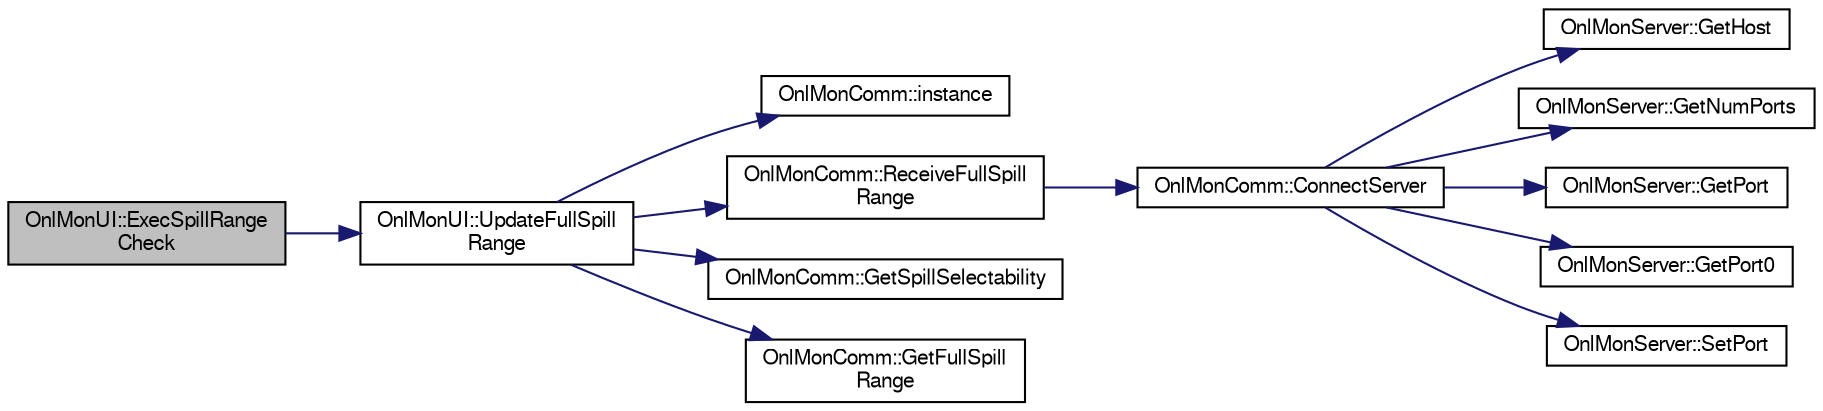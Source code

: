 digraph "OnlMonUI::ExecSpillRangeCheck"
{
  bgcolor="transparent";
  edge [fontname="FreeSans",fontsize="10",labelfontname="FreeSans",labelfontsize="10"];
  node [fontname="FreeSans",fontsize="10",shape=record];
  rankdir="LR";
  Node1 [label="OnlMonUI::ExecSpillRange\lCheck",height=0.2,width=0.4,color="black", fillcolor="grey75", style="filled" fontcolor="black"];
  Node1 -> Node2 [color="midnightblue",fontsize="10",style="solid",fontname="FreeSans"];
  Node2 [label="OnlMonUI::UpdateFullSpill\lRange",height=0.2,width=0.4,color="black",URL="$d1/de7/classOnlMonUI.html#a1606bcb6ab4e21a81922b7cbe1e6bd6f"];
  Node2 -> Node3 [color="midnightblue",fontsize="10",style="solid",fontname="FreeSans"];
  Node3 [label="OnlMonComm::instance",height=0.2,width=0.4,color="black",URL="$d9/d95/classOnlMonComm.html#a2702d6965a37f5a31ff1dd2bd1032ab9"];
  Node2 -> Node4 [color="midnightblue",fontsize="10",style="solid",fontname="FreeSans"];
  Node4 [label="OnlMonComm::ReceiveFullSpill\lRange",height=0.2,width=0.4,color="black",URL="$d9/d95/classOnlMonComm.html#ad0d97e9ce09fc86214da2a1faafc168d"];
  Node4 -> Node5 [color="midnightblue",fontsize="10",style="solid",fontname="FreeSans"];
  Node5 [label="OnlMonComm::ConnectServer",height=0.2,width=0.4,color="black",URL="$d9/d95/classOnlMonComm.html#a91f9642e78353475eefc888c326a6c4b"];
  Node5 -> Node6 [color="midnightblue",fontsize="10",style="solid",fontname="FreeSans"];
  Node6 [label="OnlMonServer::GetHost",height=0.2,width=0.4,color="black",URL="$d8/d38/classOnlMonServer.html#a1e7b873bc5d67dcede30725ad2cafd6c"];
  Node5 -> Node7 [color="midnightblue",fontsize="10",style="solid",fontname="FreeSans"];
  Node7 [label="OnlMonServer::GetNumPorts",height=0.2,width=0.4,color="black",URL="$d8/d38/classOnlMonServer.html#aa93416503a6a72a123a336dc827b6f41"];
  Node5 -> Node8 [color="midnightblue",fontsize="10",style="solid",fontname="FreeSans"];
  Node8 [label="OnlMonServer::GetPort",height=0.2,width=0.4,color="black",URL="$d8/d38/classOnlMonServer.html#a127778f90627b20bb428496ca7cfd6b9"];
  Node5 -> Node9 [color="midnightblue",fontsize="10",style="solid",fontname="FreeSans"];
  Node9 [label="OnlMonServer::GetPort0",height=0.2,width=0.4,color="black",URL="$d8/d38/classOnlMonServer.html#a52de76d27f9e8745d0c35f97e5970fbb"];
  Node5 -> Node10 [color="midnightblue",fontsize="10",style="solid",fontname="FreeSans"];
  Node10 [label="OnlMonServer::SetPort",height=0.2,width=0.4,color="black",URL="$d8/d38/classOnlMonServer.html#a6ec9ddf73836595d0fa269d5196898b6"];
  Node2 -> Node11 [color="midnightblue",fontsize="10",style="solid",fontname="FreeSans"];
  Node11 [label="OnlMonComm::GetSpillSelectability",height=0.2,width=0.4,color="black",URL="$d9/d95/classOnlMonComm.html#afb904a339e037649ccd461dad49f6d6f"];
  Node2 -> Node12 [color="midnightblue",fontsize="10",style="solid",fontname="FreeSans"];
  Node12 [label="OnlMonComm::GetFullSpill\lRange",height=0.2,width=0.4,color="black",URL="$d9/d95/classOnlMonComm.html#ae04036af3197a7f3beed031f6772d60a"];
}
